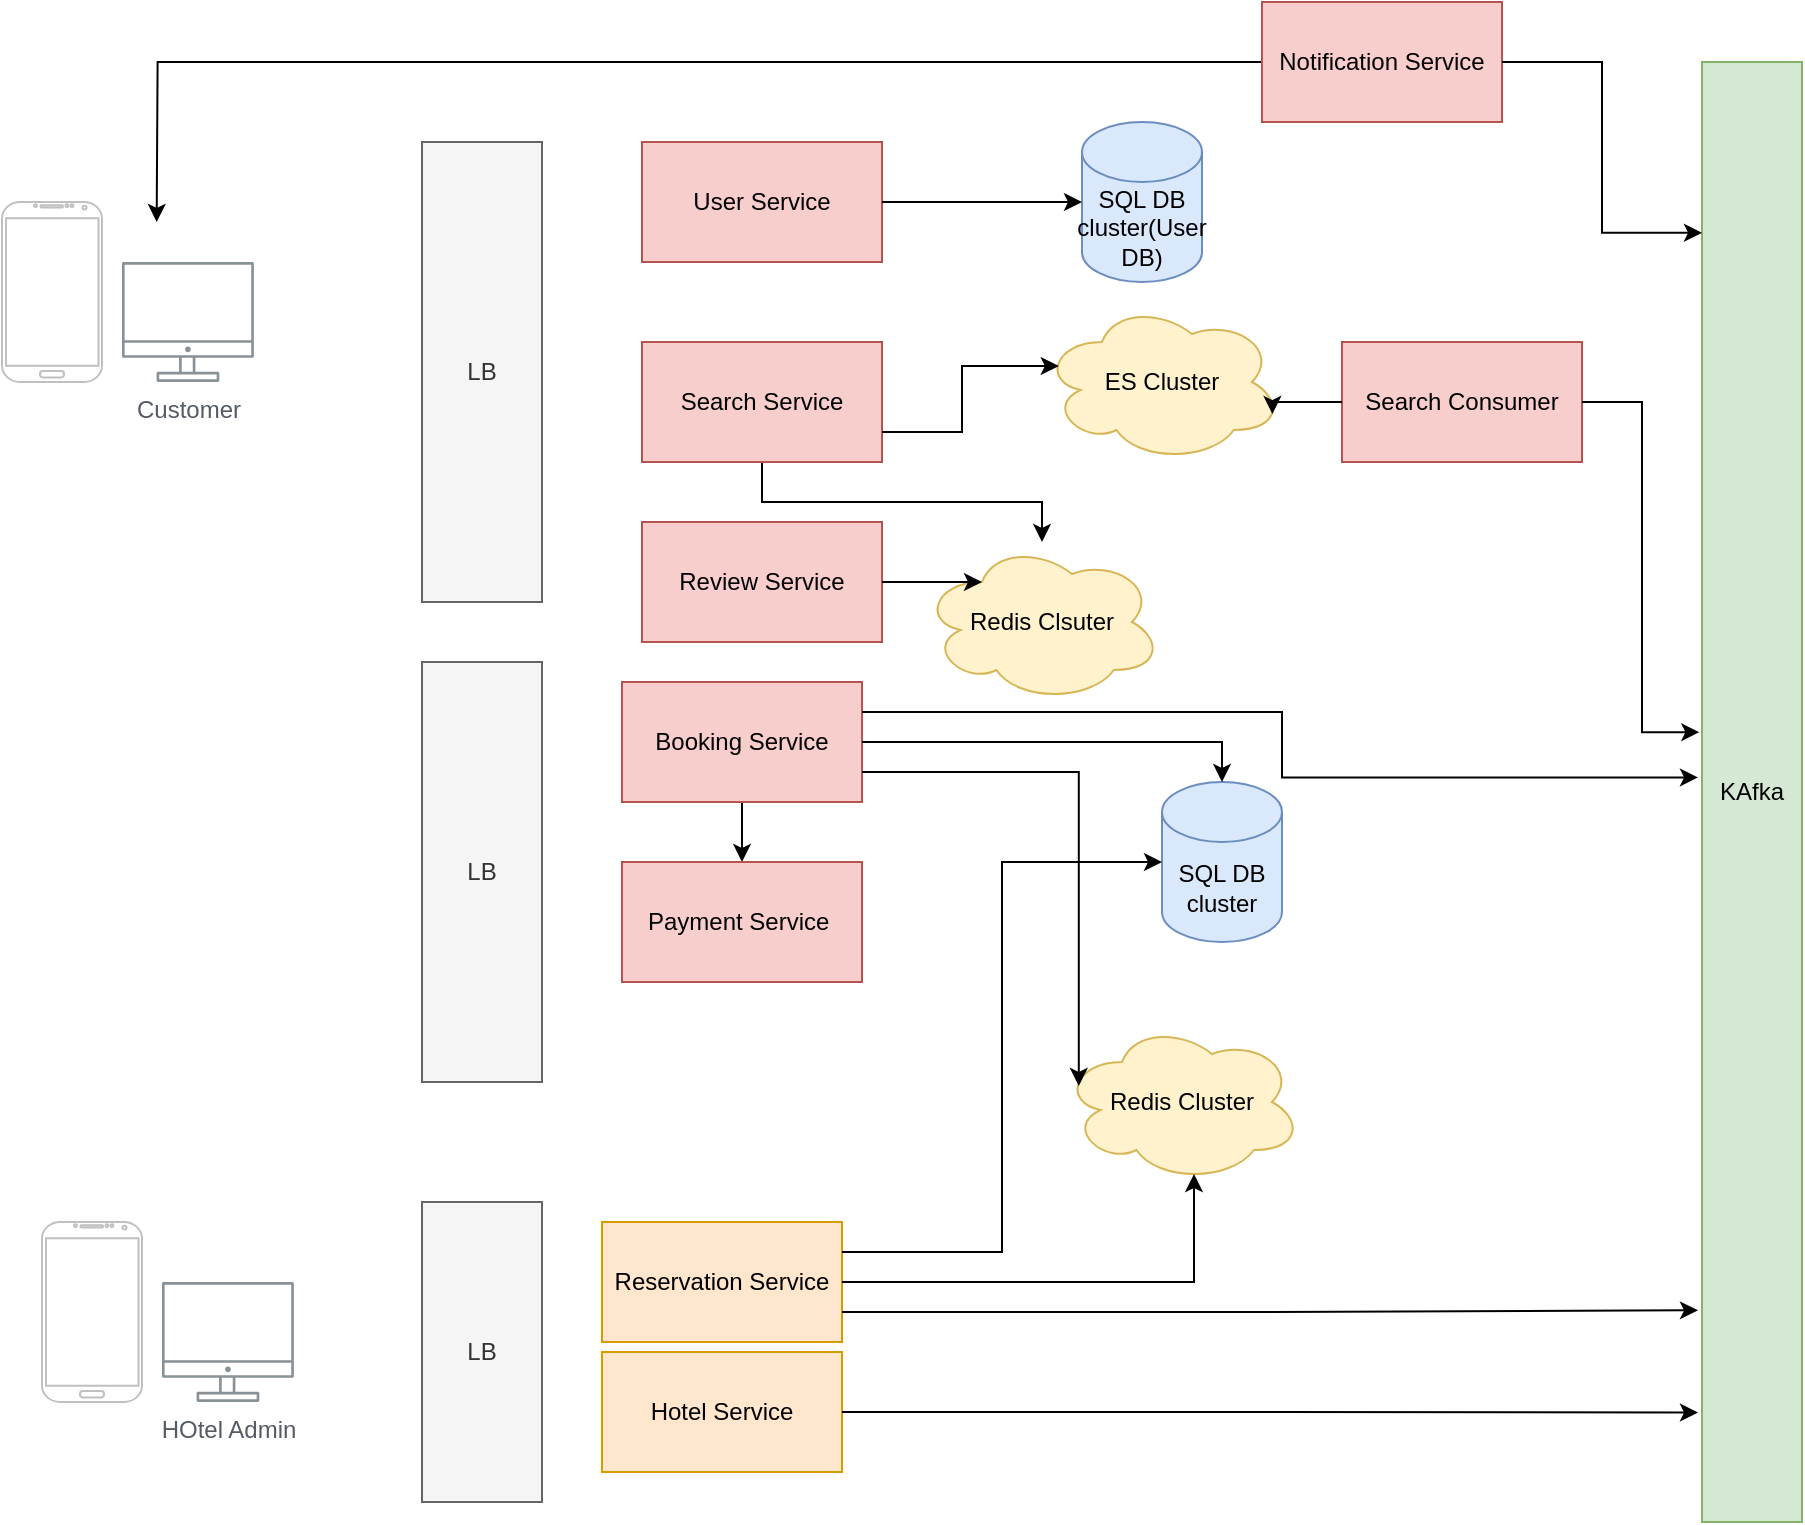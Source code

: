<mxfile version="22.1.17" type="github">
  <diagram name="Page-1" id="1y0Lt7-OOQbpv-a5dl2u">
    <mxGraphModel dx="2616" dy="538" grid="1" gridSize="10" guides="1" tooltips="1" connect="1" arrows="1" fold="1" page="1" pageScale="1" pageWidth="850" pageHeight="1100" math="0" shadow="0">
      <root>
        <mxCell id="0" />
        <mxCell id="1" parent="0" />
        <mxCell id="HV5neGClS2xwhYB9-4MU-83" value="Customer" style="sketch=0;outlineConnect=0;gradientColor=none;fontColor=#545B64;strokeColor=none;fillColor=#879196;dashed=0;verticalLabelPosition=bottom;verticalAlign=top;align=center;html=1;fontSize=12;fontStyle=0;aspect=fixed;shape=mxgraph.aws4.illustration_desktop;pointerEvents=1" vertex="1" parent="1">
          <mxGeometry x="-1620" y="140" width="65.93" height="60" as="geometry" />
        </mxCell>
        <mxCell id="HV5neGClS2xwhYB9-4MU-84" value="" style="verticalLabelPosition=bottom;verticalAlign=top;html=1;shadow=0;dashed=0;strokeWidth=1;shape=mxgraph.android.phone2;strokeColor=#c0c0c0;" vertex="1" parent="1">
          <mxGeometry x="-1680" y="110" width="50" height="90" as="geometry" />
        </mxCell>
        <mxCell id="HV5neGClS2xwhYB9-4MU-85" value="LB" style="rounded=0;whiteSpace=wrap;html=1;fillColor=#f5f5f5;fontColor=#333333;strokeColor=#666666;" vertex="1" parent="1">
          <mxGeometry x="-1470" y="80" width="60" height="230" as="geometry" />
        </mxCell>
        <mxCell id="HV5neGClS2xwhYB9-4MU-86" value="User Service" style="rounded=0;whiteSpace=wrap;html=1;fillColor=#f8cecc;strokeColor=#b85450;" vertex="1" parent="1">
          <mxGeometry x="-1360" y="80" width="120" height="60" as="geometry" />
        </mxCell>
        <mxCell id="HV5neGClS2xwhYB9-4MU-121" style="edgeStyle=orthogonalEdgeStyle;rounded=0;orthogonalLoop=1;jettySize=auto;html=1;exitX=0.5;exitY=1;exitDx=0;exitDy=0;" edge="1" parent="1" source="HV5neGClS2xwhYB9-4MU-87" target="HV5neGClS2xwhYB9-4MU-120">
          <mxGeometry relative="1" as="geometry" />
        </mxCell>
        <mxCell id="HV5neGClS2xwhYB9-4MU-87" value="Search Service" style="rounded=0;whiteSpace=wrap;html=1;fillColor=#f8cecc;strokeColor=#b85450;" vertex="1" parent="1">
          <mxGeometry x="-1360" y="180" width="120" height="60" as="geometry" />
        </mxCell>
        <mxCell id="HV5neGClS2xwhYB9-4MU-88" value="SQL DB cluster(User DB)" style="shape=cylinder3;whiteSpace=wrap;html=1;boundedLbl=1;backgroundOutline=1;size=15;fillColor=#dae8fc;strokeColor=#6c8ebf;" vertex="1" parent="1">
          <mxGeometry x="-1140" y="70" width="60" height="80" as="geometry" />
        </mxCell>
        <mxCell id="HV5neGClS2xwhYB9-4MU-89" value="ES Cluster" style="ellipse;shape=cloud;whiteSpace=wrap;html=1;fillColor=#fff2cc;strokeColor=#d6b656;" vertex="1" parent="1">
          <mxGeometry x="-1160" y="160" width="120" height="80" as="geometry" />
        </mxCell>
        <mxCell id="HV5neGClS2xwhYB9-4MU-90" value="KAfka" style="rounded=0;whiteSpace=wrap;html=1;fillColor=#d5e8d4;strokeColor=#82b366;" vertex="1" parent="1">
          <mxGeometry x="-830" y="40" width="50" height="730" as="geometry" />
        </mxCell>
        <mxCell id="HV5neGClS2xwhYB9-4MU-91" value="Search Consumer" style="rounded=0;whiteSpace=wrap;html=1;fillColor=#f8cecc;strokeColor=#b85450;" vertex="1" parent="1">
          <mxGeometry x="-1010" y="180" width="120" height="60" as="geometry" />
        </mxCell>
        <mxCell id="HV5neGClS2xwhYB9-4MU-94" style="edgeStyle=orthogonalEdgeStyle;rounded=0;orthogonalLoop=1;jettySize=auto;html=1;exitX=1;exitY=0.75;exitDx=0;exitDy=0;entryX=0.07;entryY=0.4;entryDx=0;entryDy=0;entryPerimeter=0;" edge="1" parent="1" source="HV5neGClS2xwhYB9-4MU-87" target="HV5neGClS2xwhYB9-4MU-89">
          <mxGeometry relative="1" as="geometry" />
        </mxCell>
        <mxCell id="HV5neGClS2xwhYB9-4MU-95" value="LB" style="rounded=0;whiteSpace=wrap;html=1;fillColor=#f5f5f5;fontColor=#333333;strokeColor=#666666;" vertex="1" parent="1">
          <mxGeometry x="-1470" y="340" width="60" height="210" as="geometry" />
        </mxCell>
        <mxCell id="HV5neGClS2xwhYB9-4MU-98" style="edgeStyle=orthogonalEdgeStyle;rounded=0;orthogonalLoop=1;jettySize=auto;html=1;exitX=0.5;exitY=1;exitDx=0;exitDy=0;entryX=0.5;entryY=0;entryDx=0;entryDy=0;" edge="1" parent="1" source="HV5neGClS2xwhYB9-4MU-96" target="HV5neGClS2xwhYB9-4MU-97">
          <mxGeometry relative="1" as="geometry" />
        </mxCell>
        <mxCell id="HV5neGClS2xwhYB9-4MU-96" value="Booking Service" style="rounded=0;whiteSpace=wrap;html=1;fillColor=#f8cecc;strokeColor=#b85450;" vertex="1" parent="1">
          <mxGeometry x="-1370" y="350" width="120" height="60" as="geometry" />
        </mxCell>
        <mxCell id="HV5neGClS2xwhYB9-4MU-97" value="Payment Service&amp;nbsp;" style="rounded=0;whiteSpace=wrap;html=1;fillColor=#f8cecc;strokeColor=#b85450;" vertex="1" parent="1">
          <mxGeometry x="-1370" y="440" width="120" height="60" as="geometry" />
        </mxCell>
        <mxCell id="HV5neGClS2xwhYB9-4MU-100" value="SQL DB cluster" style="shape=cylinder3;whiteSpace=wrap;html=1;boundedLbl=1;backgroundOutline=1;size=15;fillColor=#dae8fc;strokeColor=#6c8ebf;" vertex="1" parent="1">
          <mxGeometry x="-1100" y="400" width="60" height="80" as="geometry" />
        </mxCell>
        <mxCell id="HV5neGClS2xwhYB9-4MU-102" style="edgeStyle=orthogonalEdgeStyle;rounded=0;orthogonalLoop=1;jettySize=auto;html=1;exitX=1;exitY=0.5;exitDx=0;exitDy=0;entryX=0.5;entryY=0;entryDx=0;entryDy=0;entryPerimeter=0;" edge="1" parent="1" source="HV5neGClS2xwhYB9-4MU-96" target="HV5neGClS2xwhYB9-4MU-100">
          <mxGeometry relative="1" as="geometry" />
        </mxCell>
        <mxCell id="HV5neGClS2xwhYB9-4MU-103" value="LB" style="rounded=0;whiteSpace=wrap;html=1;fillColor=#f5f5f5;fontColor=#333333;strokeColor=#666666;" vertex="1" parent="1">
          <mxGeometry x="-1470" y="610" width="60" height="150" as="geometry" />
        </mxCell>
        <mxCell id="HV5neGClS2xwhYB9-4MU-104" value="Reservation Service" style="rounded=0;whiteSpace=wrap;html=1;fillColor=#ffe6cc;strokeColor=#d79b00;" vertex="1" parent="1">
          <mxGeometry x="-1380" y="620" width="120" height="60" as="geometry" />
        </mxCell>
        <mxCell id="HV5neGClS2xwhYB9-4MU-105" value="Hotel Service" style="rounded=0;whiteSpace=wrap;html=1;fillColor=#ffe6cc;strokeColor=#d79b00;" vertex="1" parent="1">
          <mxGeometry x="-1380" y="685" width="120" height="60" as="geometry" />
        </mxCell>
        <mxCell id="HV5neGClS2xwhYB9-4MU-106" value="Redis Cluster" style="ellipse;shape=cloud;whiteSpace=wrap;html=1;fillColor=#fff2cc;strokeColor=#d6b656;" vertex="1" parent="1">
          <mxGeometry x="-1150" y="520" width="120" height="80" as="geometry" />
        </mxCell>
        <mxCell id="HV5neGClS2xwhYB9-4MU-107" style="edgeStyle=orthogonalEdgeStyle;rounded=0;orthogonalLoop=1;jettySize=auto;html=1;exitX=1;exitY=0.75;exitDx=0;exitDy=0;entryX=0.07;entryY=0.4;entryDx=0;entryDy=0;entryPerimeter=0;" edge="1" parent="1" source="HV5neGClS2xwhYB9-4MU-96" target="HV5neGClS2xwhYB9-4MU-106">
          <mxGeometry relative="1" as="geometry" />
        </mxCell>
        <mxCell id="HV5neGClS2xwhYB9-4MU-108" style="edgeStyle=orthogonalEdgeStyle;rounded=0;orthogonalLoop=1;jettySize=auto;html=1;exitX=1;exitY=0.5;exitDx=0;exitDy=0;entryX=0.55;entryY=0.95;entryDx=0;entryDy=0;entryPerimeter=0;" edge="1" parent="1" source="HV5neGClS2xwhYB9-4MU-104" target="HV5neGClS2xwhYB9-4MU-106">
          <mxGeometry relative="1" as="geometry" />
        </mxCell>
        <mxCell id="HV5neGClS2xwhYB9-4MU-110" style="edgeStyle=orthogonalEdgeStyle;rounded=0;orthogonalLoop=1;jettySize=auto;html=1;exitX=1;exitY=0.25;exitDx=0;exitDy=0;entryX=0;entryY=0.5;entryDx=0;entryDy=0;entryPerimeter=0;" edge="1" parent="1" source="HV5neGClS2xwhYB9-4MU-104" target="HV5neGClS2xwhYB9-4MU-100">
          <mxGeometry relative="1" as="geometry" />
        </mxCell>
        <mxCell id="HV5neGClS2xwhYB9-4MU-114" style="edgeStyle=orthogonalEdgeStyle;rounded=0;orthogonalLoop=1;jettySize=auto;html=1;exitX=0;exitY=0.5;exitDx=0;exitDy=0;" edge="1" parent="1" source="HV5neGClS2xwhYB9-4MU-112">
          <mxGeometry relative="1" as="geometry">
            <mxPoint x="-1602.667" y="120" as="targetPoint" />
          </mxGeometry>
        </mxCell>
        <mxCell id="HV5neGClS2xwhYB9-4MU-112" value="Notification Service" style="rounded=0;whiteSpace=wrap;html=1;fillColor=#f8cecc;strokeColor=#b85450;" vertex="1" parent="1">
          <mxGeometry x="-1050" y="10" width="120" height="60" as="geometry" />
        </mxCell>
        <mxCell id="HV5neGClS2xwhYB9-4MU-113" style="edgeStyle=orthogonalEdgeStyle;rounded=0;orthogonalLoop=1;jettySize=auto;html=1;exitX=1;exitY=0.5;exitDx=0;exitDy=0;entryX=0;entryY=0.117;entryDx=0;entryDy=0;entryPerimeter=0;" edge="1" parent="1" source="HV5neGClS2xwhYB9-4MU-112" target="HV5neGClS2xwhYB9-4MU-90">
          <mxGeometry relative="1" as="geometry" />
        </mxCell>
        <mxCell id="HV5neGClS2xwhYB9-4MU-115" style="edgeStyle=orthogonalEdgeStyle;rounded=0;orthogonalLoop=1;jettySize=auto;html=1;exitX=1;exitY=0.5;exitDx=0;exitDy=0;entryX=0;entryY=0.5;entryDx=0;entryDy=0;entryPerimeter=0;" edge="1" parent="1" source="HV5neGClS2xwhYB9-4MU-86" target="HV5neGClS2xwhYB9-4MU-88">
          <mxGeometry relative="1" as="geometry" />
        </mxCell>
        <mxCell id="HV5neGClS2xwhYB9-4MU-116" value="HOtel Admin" style="sketch=0;outlineConnect=0;gradientColor=none;fontColor=#545B64;strokeColor=none;fillColor=#879196;dashed=0;verticalLabelPosition=bottom;verticalAlign=top;align=center;html=1;fontSize=12;fontStyle=0;aspect=fixed;shape=mxgraph.aws4.illustration_desktop;pointerEvents=1" vertex="1" parent="1">
          <mxGeometry x="-1600" y="650" width="65.93" height="60" as="geometry" />
        </mxCell>
        <mxCell id="HV5neGClS2xwhYB9-4MU-117" value="" style="verticalLabelPosition=bottom;verticalAlign=top;html=1;shadow=0;dashed=0;strokeWidth=1;shape=mxgraph.android.phone2;strokeColor=#c0c0c0;" vertex="1" parent="1">
          <mxGeometry x="-1660" y="620" width="50" height="90" as="geometry" />
        </mxCell>
        <mxCell id="HV5neGClS2xwhYB9-4MU-119" style="edgeStyle=orthogonalEdgeStyle;rounded=0;orthogonalLoop=1;jettySize=auto;html=1;exitX=0;exitY=0.5;exitDx=0;exitDy=0;entryX=0.96;entryY=0.7;entryDx=0;entryDy=0;entryPerimeter=0;" edge="1" parent="1" source="HV5neGClS2xwhYB9-4MU-91" target="HV5neGClS2xwhYB9-4MU-89">
          <mxGeometry relative="1" as="geometry" />
        </mxCell>
        <mxCell id="HV5neGClS2xwhYB9-4MU-120" value="Redis Clsuter" style="ellipse;shape=cloud;whiteSpace=wrap;html=1;fillColor=#fff2cc;strokeColor=#d6b656;" vertex="1" parent="1">
          <mxGeometry x="-1220" y="280" width="120" height="80" as="geometry" />
        </mxCell>
        <mxCell id="HV5neGClS2xwhYB9-4MU-122" value="Review Service" style="rounded=0;whiteSpace=wrap;html=1;fillColor=#f8cecc;strokeColor=#b85450;" vertex="1" parent="1">
          <mxGeometry x="-1360" y="270" width="120" height="60" as="geometry" />
        </mxCell>
        <mxCell id="HV5neGClS2xwhYB9-4MU-123" style="edgeStyle=orthogonalEdgeStyle;rounded=0;orthogonalLoop=1;jettySize=auto;html=1;exitX=1;exitY=0.5;exitDx=0;exitDy=0;entryX=0.25;entryY=0.25;entryDx=0;entryDy=0;entryPerimeter=0;" edge="1" parent="1" source="HV5neGClS2xwhYB9-4MU-122" target="HV5neGClS2xwhYB9-4MU-120">
          <mxGeometry relative="1" as="geometry" />
        </mxCell>
        <mxCell id="HV5neGClS2xwhYB9-4MU-124" style="edgeStyle=orthogonalEdgeStyle;rounded=0;orthogonalLoop=1;jettySize=auto;html=1;exitX=1;exitY=0.5;exitDx=0;exitDy=0;entryX=-0.027;entryY=0.459;entryDx=0;entryDy=0;entryPerimeter=0;" edge="1" parent="1" source="HV5neGClS2xwhYB9-4MU-91" target="HV5neGClS2xwhYB9-4MU-90">
          <mxGeometry relative="1" as="geometry" />
        </mxCell>
        <mxCell id="HV5neGClS2xwhYB9-4MU-125" style="edgeStyle=orthogonalEdgeStyle;rounded=0;orthogonalLoop=1;jettySize=auto;html=1;exitX=1;exitY=0.25;exitDx=0;exitDy=0;entryX=-0.04;entryY=0.49;entryDx=0;entryDy=0;entryPerimeter=0;" edge="1" parent="1" source="HV5neGClS2xwhYB9-4MU-96" target="HV5neGClS2xwhYB9-4MU-90">
          <mxGeometry relative="1" as="geometry" />
        </mxCell>
        <mxCell id="HV5neGClS2xwhYB9-4MU-126" style="edgeStyle=orthogonalEdgeStyle;rounded=0;orthogonalLoop=1;jettySize=auto;html=1;exitX=1;exitY=0.75;exitDx=0;exitDy=0;entryX=-0.04;entryY=0.855;entryDx=0;entryDy=0;entryPerimeter=0;" edge="1" parent="1" source="HV5neGClS2xwhYB9-4MU-104" target="HV5neGClS2xwhYB9-4MU-90">
          <mxGeometry relative="1" as="geometry" />
        </mxCell>
        <mxCell id="HV5neGClS2xwhYB9-4MU-127" style="edgeStyle=orthogonalEdgeStyle;rounded=0;orthogonalLoop=1;jettySize=auto;html=1;exitX=1;exitY=0.5;exitDx=0;exitDy=0;entryX=-0.04;entryY=0.925;entryDx=0;entryDy=0;entryPerimeter=0;" edge="1" parent="1" source="HV5neGClS2xwhYB9-4MU-105" target="HV5neGClS2xwhYB9-4MU-90">
          <mxGeometry relative="1" as="geometry" />
        </mxCell>
      </root>
    </mxGraphModel>
  </diagram>
</mxfile>
